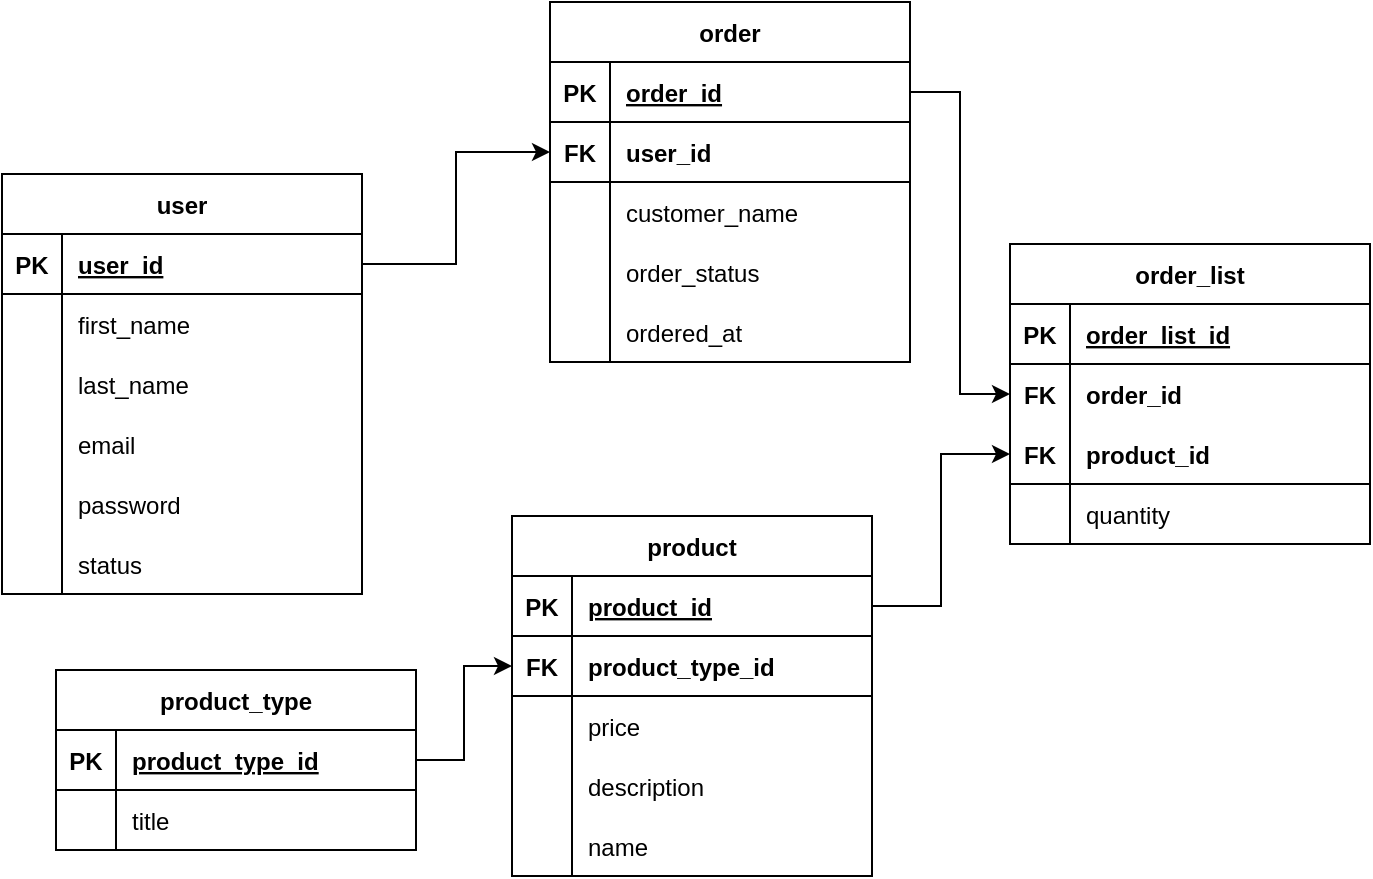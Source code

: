 <mxfile version="20.8.10" type="device"><diagram name="Page-1" id="xNFjLL61Z4mxUO0CC07P"><mxGraphModel dx="796" dy="606" grid="0" gridSize="10" guides="1" tooltips="1" connect="1" arrows="1" fold="1" page="0" pageScale="1" pageWidth="850" pageHeight="1100" math="0" shadow="0"><root><mxCell id="0"/><mxCell id="1" parent="0"/><mxCell id="Sjv86n-7rt3cPaAfTwCf-1" value="user" style="shape=table;startSize=30;container=1;collapsible=1;childLayout=tableLayout;fixedRows=1;rowLines=0;fontStyle=1;align=center;resizeLast=1;" parent="1" vertex="1"><mxGeometry x="342" y="177" width="180" height="210" as="geometry"/></mxCell><mxCell id="Sjv86n-7rt3cPaAfTwCf-2" value="" style="shape=tableRow;horizontal=0;startSize=0;swimlaneHead=0;swimlaneBody=0;fillColor=none;collapsible=0;dropTarget=0;points=[[0,0.5],[1,0.5]];portConstraint=eastwest;top=0;left=0;right=0;bottom=1;" parent="Sjv86n-7rt3cPaAfTwCf-1" vertex="1"><mxGeometry y="30" width="180" height="30" as="geometry"/></mxCell><mxCell id="Sjv86n-7rt3cPaAfTwCf-3" value="PK" style="shape=partialRectangle;connectable=0;fillColor=none;top=0;left=0;bottom=0;right=0;fontStyle=1;overflow=hidden;" parent="Sjv86n-7rt3cPaAfTwCf-2" vertex="1"><mxGeometry width="30" height="30" as="geometry"><mxRectangle width="30" height="30" as="alternateBounds"/></mxGeometry></mxCell><mxCell id="Sjv86n-7rt3cPaAfTwCf-4" value="user_id" style="shape=partialRectangle;connectable=0;fillColor=none;top=0;left=0;bottom=0;right=0;align=left;spacingLeft=6;fontStyle=5;overflow=hidden;" parent="Sjv86n-7rt3cPaAfTwCf-2" vertex="1"><mxGeometry x="30" width="150" height="30" as="geometry"><mxRectangle width="150" height="30" as="alternateBounds"/></mxGeometry></mxCell><mxCell id="Sjv86n-7rt3cPaAfTwCf-5" value="" style="shape=tableRow;horizontal=0;startSize=0;swimlaneHead=0;swimlaneBody=0;fillColor=none;collapsible=0;dropTarget=0;points=[[0,0.5],[1,0.5]];portConstraint=eastwest;top=0;left=0;right=0;bottom=0;" parent="Sjv86n-7rt3cPaAfTwCf-1" vertex="1"><mxGeometry y="60" width="180" height="30" as="geometry"/></mxCell><mxCell id="Sjv86n-7rt3cPaAfTwCf-6" value="" style="shape=partialRectangle;connectable=0;fillColor=none;top=0;left=0;bottom=0;right=0;editable=1;overflow=hidden;" parent="Sjv86n-7rt3cPaAfTwCf-5" vertex="1"><mxGeometry width="30" height="30" as="geometry"><mxRectangle width="30" height="30" as="alternateBounds"/></mxGeometry></mxCell><mxCell id="Sjv86n-7rt3cPaAfTwCf-7" value="first_name" style="shape=partialRectangle;connectable=0;fillColor=none;top=0;left=0;bottom=0;right=0;align=left;spacingLeft=6;overflow=hidden;" parent="Sjv86n-7rt3cPaAfTwCf-5" vertex="1"><mxGeometry x="30" width="150" height="30" as="geometry"><mxRectangle width="150" height="30" as="alternateBounds"/></mxGeometry></mxCell><mxCell id="Sjv86n-7rt3cPaAfTwCf-8" value="" style="shape=tableRow;horizontal=0;startSize=0;swimlaneHead=0;swimlaneBody=0;fillColor=none;collapsible=0;dropTarget=0;points=[[0,0.5],[1,0.5]];portConstraint=eastwest;top=0;left=0;right=0;bottom=0;" parent="Sjv86n-7rt3cPaAfTwCf-1" vertex="1"><mxGeometry y="90" width="180" height="30" as="geometry"/></mxCell><mxCell id="Sjv86n-7rt3cPaAfTwCf-9" value="" style="shape=partialRectangle;connectable=0;fillColor=none;top=0;left=0;bottom=0;right=0;editable=1;overflow=hidden;" parent="Sjv86n-7rt3cPaAfTwCf-8" vertex="1"><mxGeometry width="30" height="30" as="geometry"><mxRectangle width="30" height="30" as="alternateBounds"/></mxGeometry></mxCell><mxCell id="Sjv86n-7rt3cPaAfTwCf-10" value="last_name" style="shape=partialRectangle;connectable=0;fillColor=none;top=0;left=0;bottom=0;right=0;align=left;spacingLeft=6;overflow=hidden;" parent="Sjv86n-7rt3cPaAfTwCf-8" vertex="1"><mxGeometry x="30" width="150" height="30" as="geometry"><mxRectangle width="150" height="30" as="alternateBounds"/></mxGeometry></mxCell><mxCell id="Sjv86n-7rt3cPaAfTwCf-11" value="" style="shape=tableRow;horizontal=0;startSize=0;swimlaneHead=0;swimlaneBody=0;fillColor=none;collapsible=0;dropTarget=0;points=[[0,0.5],[1,0.5]];portConstraint=eastwest;top=0;left=0;right=0;bottom=0;" parent="Sjv86n-7rt3cPaAfTwCf-1" vertex="1"><mxGeometry y="120" width="180" height="30" as="geometry"/></mxCell><mxCell id="Sjv86n-7rt3cPaAfTwCf-12" value="" style="shape=partialRectangle;connectable=0;fillColor=none;top=0;left=0;bottom=0;right=0;editable=1;overflow=hidden;" parent="Sjv86n-7rt3cPaAfTwCf-11" vertex="1"><mxGeometry width="30" height="30" as="geometry"><mxRectangle width="30" height="30" as="alternateBounds"/></mxGeometry></mxCell><mxCell id="Sjv86n-7rt3cPaAfTwCf-13" value="email" style="shape=partialRectangle;connectable=0;fillColor=none;top=0;left=0;bottom=0;right=0;align=left;spacingLeft=6;overflow=hidden;" parent="Sjv86n-7rt3cPaAfTwCf-11" vertex="1"><mxGeometry x="30" width="150" height="30" as="geometry"><mxRectangle width="150" height="30" as="alternateBounds"/></mxGeometry></mxCell><mxCell id="Sjv86n-7rt3cPaAfTwCf-14" value="" style="shape=tableRow;horizontal=0;startSize=0;swimlaneHead=0;swimlaneBody=0;fillColor=none;collapsible=0;dropTarget=0;points=[[0,0.5],[1,0.5]];portConstraint=eastwest;top=0;left=0;right=0;bottom=0;" parent="Sjv86n-7rt3cPaAfTwCf-1" vertex="1"><mxGeometry y="150" width="180" height="30" as="geometry"/></mxCell><mxCell id="Sjv86n-7rt3cPaAfTwCf-15" value="" style="shape=partialRectangle;connectable=0;fillColor=none;top=0;left=0;bottom=0;right=0;editable=1;overflow=hidden;" parent="Sjv86n-7rt3cPaAfTwCf-14" vertex="1"><mxGeometry width="30" height="30" as="geometry"><mxRectangle width="30" height="30" as="alternateBounds"/></mxGeometry></mxCell><mxCell id="Sjv86n-7rt3cPaAfTwCf-16" value="password" style="shape=partialRectangle;connectable=0;fillColor=none;top=0;left=0;bottom=0;right=0;align=left;spacingLeft=6;overflow=hidden;" parent="Sjv86n-7rt3cPaAfTwCf-14" vertex="1"><mxGeometry x="30" width="150" height="30" as="geometry"><mxRectangle width="150" height="30" as="alternateBounds"/></mxGeometry></mxCell><mxCell id="Sjv86n-7rt3cPaAfTwCf-17" value="" style="shape=tableRow;horizontal=0;startSize=0;swimlaneHead=0;swimlaneBody=0;fillColor=none;collapsible=0;dropTarget=0;points=[[0,0.5],[1,0.5]];portConstraint=eastwest;top=0;left=0;right=0;bottom=0;" parent="Sjv86n-7rt3cPaAfTwCf-1" vertex="1"><mxGeometry y="180" width="180" height="30" as="geometry"/></mxCell><mxCell id="Sjv86n-7rt3cPaAfTwCf-18" value="" style="shape=partialRectangle;connectable=0;fillColor=none;top=0;left=0;bottom=0;right=0;editable=1;overflow=hidden;" parent="Sjv86n-7rt3cPaAfTwCf-17" vertex="1"><mxGeometry width="30" height="30" as="geometry"><mxRectangle width="30" height="30" as="alternateBounds"/></mxGeometry></mxCell><mxCell id="Sjv86n-7rt3cPaAfTwCf-19" value="status" style="shape=partialRectangle;connectable=0;fillColor=none;top=0;left=0;bottom=0;right=0;align=left;spacingLeft=6;overflow=hidden;" parent="Sjv86n-7rt3cPaAfTwCf-17" vertex="1"><mxGeometry x="30" width="150" height="30" as="geometry"><mxRectangle width="150" height="30" as="alternateBounds"/></mxGeometry></mxCell><mxCell id="Sjv86n-7rt3cPaAfTwCf-23" value="product" style="shape=table;startSize=30;container=1;collapsible=1;childLayout=tableLayout;fixedRows=1;rowLines=0;fontStyle=1;align=center;resizeLast=1;" parent="1" vertex="1"><mxGeometry x="597" y="348" width="180" height="180" as="geometry"/></mxCell><mxCell id="Sjv86n-7rt3cPaAfTwCf-24" value="" style="shape=tableRow;horizontal=0;startSize=0;swimlaneHead=0;swimlaneBody=0;fillColor=none;collapsible=0;dropTarget=0;points=[[0,0.5],[1,0.5]];portConstraint=eastwest;top=0;left=0;right=0;bottom=1;" parent="Sjv86n-7rt3cPaAfTwCf-23" vertex="1"><mxGeometry y="30" width="180" height="30" as="geometry"/></mxCell><mxCell id="Sjv86n-7rt3cPaAfTwCf-25" value="PK" style="shape=partialRectangle;connectable=0;fillColor=none;top=0;left=0;bottom=0;right=0;fontStyle=1;overflow=hidden;" parent="Sjv86n-7rt3cPaAfTwCf-24" vertex="1"><mxGeometry width="30" height="30" as="geometry"><mxRectangle width="30" height="30" as="alternateBounds"/></mxGeometry></mxCell><mxCell id="Sjv86n-7rt3cPaAfTwCf-26" value="product_id" style="shape=partialRectangle;connectable=0;fillColor=none;top=0;left=0;bottom=0;right=0;align=left;spacingLeft=6;fontStyle=5;overflow=hidden;" parent="Sjv86n-7rt3cPaAfTwCf-24" vertex="1"><mxGeometry x="30" width="150" height="30" as="geometry"><mxRectangle width="150" height="30" as="alternateBounds"/></mxGeometry></mxCell><mxCell id="Sjv86n-7rt3cPaAfTwCf-27" value="" style="shape=tableRow;horizontal=0;startSize=0;swimlaneHead=0;swimlaneBody=0;fillColor=none;collapsible=0;dropTarget=0;points=[[0,0.5],[1,0.5]];portConstraint=eastwest;top=0;left=0;right=0;bottom=1;" parent="Sjv86n-7rt3cPaAfTwCf-23" vertex="1"><mxGeometry y="60" width="180" height="30" as="geometry"/></mxCell><mxCell id="Sjv86n-7rt3cPaAfTwCf-28" value="FK" style="shape=partialRectangle;connectable=0;fillColor=none;top=0;left=0;bottom=0;right=0;editable=1;overflow=hidden;fontStyle=1" parent="Sjv86n-7rt3cPaAfTwCf-27" vertex="1"><mxGeometry width="30" height="30" as="geometry"><mxRectangle width="30" height="30" as="alternateBounds"/></mxGeometry></mxCell><mxCell id="Sjv86n-7rt3cPaAfTwCf-29" value="product_type_id" style="shape=partialRectangle;connectable=0;fillColor=none;top=0;left=0;bottom=0;right=0;align=left;spacingLeft=6;overflow=hidden;fontStyle=1" parent="Sjv86n-7rt3cPaAfTwCf-27" vertex="1"><mxGeometry x="30" width="150" height="30" as="geometry"><mxRectangle width="150" height="30" as="alternateBounds"/></mxGeometry></mxCell><mxCell id="Sjv86n-7rt3cPaAfTwCf-30" value="" style="shape=tableRow;horizontal=0;startSize=0;swimlaneHead=0;swimlaneBody=0;fillColor=none;collapsible=0;dropTarget=0;points=[[0,0.5],[1,0.5]];portConstraint=eastwest;top=0;left=0;right=0;bottom=0;" parent="Sjv86n-7rt3cPaAfTwCf-23" vertex="1"><mxGeometry y="90" width="180" height="30" as="geometry"/></mxCell><mxCell id="Sjv86n-7rt3cPaAfTwCf-31" value="" style="shape=partialRectangle;connectable=0;fillColor=none;top=0;left=0;bottom=0;right=0;editable=1;overflow=hidden;" parent="Sjv86n-7rt3cPaAfTwCf-30" vertex="1"><mxGeometry width="30" height="30" as="geometry"><mxRectangle width="30" height="30" as="alternateBounds"/></mxGeometry></mxCell><mxCell id="Sjv86n-7rt3cPaAfTwCf-32" value="price" style="shape=partialRectangle;connectable=0;fillColor=none;top=0;left=0;bottom=0;right=0;align=left;spacingLeft=6;overflow=hidden;" parent="Sjv86n-7rt3cPaAfTwCf-30" vertex="1"><mxGeometry x="30" width="150" height="30" as="geometry"><mxRectangle width="150" height="30" as="alternateBounds"/></mxGeometry></mxCell><mxCell id="Sjv86n-7rt3cPaAfTwCf-36" value="" style="shape=tableRow;horizontal=0;startSize=0;swimlaneHead=0;swimlaneBody=0;fillColor=none;collapsible=0;dropTarget=0;points=[[0,0.5],[1,0.5]];portConstraint=eastwest;top=0;left=0;right=0;bottom=0;" parent="Sjv86n-7rt3cPaAfTwCf-23" vertex="1"><mxGeometry y="120" width="180" height="30" as="geometry"/></mxCell><mxCell id="Sjv86n-7rt3cPaAfTwCf-37" value="" style="shape=partialRectangle;connectable=0;fillColor=none;top=0;left=0;bottom=0;right=0;editable=1;overflow=hidden;" parent="Sjv86n-7rt3cPaAfTwCf-36" vertex="1"><mxGeometry width="30" height="30" as="geometry"><mxRectangle width="30" height="30" as="alternateBounds"/></mxGeometry></mxCell><mxCell id="Sjv86n-7rt3cPaAfTwCf-38" value="description" style="shape=partialRectangle;connectable=0;fillColor=none;top=0;left=0;bottom=0;right=0;align=left;spacingLeft=6;overflow=hidden;" parent="Sjv86n-7rt3cPaAfTwCf-36" vertex="1"><mxGeometry x="30" width="150" height="30" as="geometry"><mxRectangle width="150" height="30" as="alternateBounds"/></mxGeometry></mxCell><mxCell id="Sjv86n-7rt3cPaAfTwCf-90" value="" style="shape=tableRow;horizontal=0;startSize=0;swimlaneHead=0;swimlaneBody=0;fillColor=none;collapsible=0;dropTarget=0;points=[[0,0.5],[1,0.5]];portConstraint=eastwest;top=0;left=0;right=0;bottom=0;" parent="Sjv86n-7rt3cPaAfTwCf-23" vertex="1"><mxGeometry y="150" width="180" height="30" as="geometry"/></mxCell><mxCell id="Sjv86n-7rt3cPaAfTwCf-91" value="" style="shape=partialRectangle;connectable=0;fillColor=none;top=0;left=0;bottom=0;right=0;editable=1;overflow=hidden;" parent="Sjv86n-7rt3cPaAfTwCf-90" vertex="1"><mxGeometry width="30" height="30" as="geometry"><mxRectangle width="30" height="30" as="alternateBounds"/></mxGeometry></mxCell><mxCell id="Sjv86n-7rt3cPaAfTwCf-92" value="name" style="shape=partialRectangle;connectable=0;fillColor=none;top=0;left=0;bottom=0;right=0;align=left;spacingLeft=6;overflow=hidden;" parent="Sjv86n-7rt3cPaAfTwCf-90" vertex="1"><mxGeometry x="30" width="150" height="30" as="geometry"><mxRectangle width="150" height="30" as="alternateBounds"/></mxGeometry></mxCell><mxCell id="Sjv86n-7rt3cPaAfTwCf-39" value="order" style="shape=table;startSize=30;container=1;collapsible=1;childLayout=tableLayout;fixedRows=1;rowLines=0;fontStyle=1;align=center;resizeLast=1;" parent="1" vertex="1"><mxGeometry x="616" y="91" width="180" height="180" as="geometry"/></mxCell><mxCell id="Sjv86n-7rt3cPaAfTwCf-40" value="" style="shape=tableRow;horizontal=0;startSize=0;swimlaneHead=0;swimlaneBody=0;fillColor=none;collapsible=0;dropTarget=0;points=[[0,0.5],[1,0.5]];portConstraint=eastwest;top=0;left=0;right=0;bottom=1;" parent="Sjv86n-7rt3cPaAfTwCf-39" vertex="1"><mxGeometry y="30" width="180" height="30" as="geometry"/></mxCell><mxCell id="Sjv86n-7rt3cPaAfTwCf-41" value="PK" style="shape=partialRectangle;connectable=0;fillColor=none;top=0;left=0;bottom=0;right=0;fontStyle=1;overflow=hidden;" parent="Sjv86n-7rt3cPaAfTwCf-40" vertex="1"><mxGeometry width="30" height="30" as="geometry"><mxRectangle width="30" height="30" as="alternateBounds"/></mxGeometry></mxCell><mxCell id="Sjv86n-7rt3cPaAfTwCf-42" value="order_id" style="shape=partialRectangle;connectable=0;fillColor=none;top=0;left=0;bottom=0;right=0;align=left;spacingLeft=6;fontStyle=5;overflow=hidden;" parent="Sjv86n-7rt3cPaAfTwCf-40" vertex="1"><mxGeometry x="30" width="150" height="30" as="geometry"><mxRectangle width="150" height="30" as="alternateBounds"/></mxGeometry></mxCell><mxCell id="Sjv86n-7rt3cPaAfTwCf-43" value="" style="shape=tableRow;horizontal=0;startSize=0;swimlaneHead=0;swimlaneBody=0;fillColor=none;collapsible=0;dropTarget=0;points=[[0,0.5],[1,0.5]];portConstraint=eastwest;top=0;left=0;right=0;bottom=1;" parent="Sjv86n-7rt3cPaAfTwCf-39" vertex="1"><mxGeometry y="60" width="180" height="30" as="geometry"/></mxCell><mxCell id="Sjv86n-7rt3cPaAfTwCf-44" value="FK" style="shape=partialRectangle;connectable=0;fillColor=none;top=0;left=0;bottom=0;right=0;editable=1;overflow=hidden;fontStyle=1" parent="Sjv86n-7rt3cPaAfTwCf-43" vertex="1"><mxGeometry width="30" height="30" as="geometry"><mxRectangle width="30" height="30" as="alternateBounds"/></mxGeometry></mxCell><mxCell id="Sjv86n-7rt3cPaAfTwCf-45" value="user_id" style="shape=partialRectangle;connectable=0;fillColor=none;top=0;left=0;bottom=0;right=0;align=left;spacingLeft=6;overflow=hidden;fontStyle=1" parent="Sjv86n-7rt3cPaAfTwCf-43" vertex="1"><mxGeometry x="30" width="150" height="30" as="geometry"><mxRectangle width="150" height="30" as="alternateBounds"/></mxGeometry></mxCell><mxCell id="Sjv86n-7rt3cPaAfTwCf-46" value="" style="shape=tableRow;horizontal=0;startSize=0;swimlaneHead=0;swimlaneBody=0;fillColor=none;collapsible=0;dropTarget=0;points=[[0,0.5],[1,0.5]];portConstraint=eastwest;top=0;left=0;right=0;bottom=0;" parent="Sjv86n-7rt3cPaAfTwCf-39" vertex="1"><mxGeometry y="90" width="180" height="30" as="geometry"/></mxCell><mxCell id="Sjv86n-7rt3cPaAfTwCf-47" value="" style="shape=partialRectangle;connectable=0;fillColor=none;top=0;left=0;bottom=0;right=0;editable=1;overflow=hidden;" parent="Sjv86n-7rt3cPaAfTwCf-46" vertex="1"><mxGeometry width="30" height="30" as="geometry"><mxRectangle width="30" height="30" as="alternateBounds"/></mxGeometry></mxCell><mxCell id="Sjv86n-7rt3cPaAfTwCf-48" value="customer_name" style="shape=partialRectangle;connectable=0;fillColor=none;top=0;left=0;bottom=0;right=0;align=left;spacingLeft=6;overflow=hidden;" parent="Sjv86n-7rt3cPaAfTwCf-46" vertex="1"><mxGeometry x="30" width="150" height="30" as="geometry"><mxRectangle width="150" height="30" as="alternateBounds"/></mxGeometry></mxCell><mxCell id="Sjv86n-7rt3cPaAfTwCf-49" value="" style="shape=tableRow;horizontal=0;startSize=0;swimlaneHead=0;swimlaneBody=0;fillColor=none;collapsible=0;dropTarget=0;points=[[0,0.5],[1,0.5]];portConstraint=eastwest;top=0;left=0;right=0;bottom=0;" parent="Sjv86n-7rt3cPaAfTwCf-39" vertex="1"><mxGeometry y="120" width="180" height="30" as="geometry"/></mxCell><mxCell id="Sjv86n-7rt3cPaAfTwCf-50" value="" style="shape=partialRectangle;connectable=0;fillColor=none;top=0;left=0;bottom=0;right=0;editable=1;overflow=hidden;" parent="Sjv86n-7rt3cPaAfTwCf-49" vertex="1"><mxGeometry width="30" height="30" as="geometry"><mxRectangle width="30" height="30" as="alternateBounds"/></mxGeometry></mxCell><mxCell id="Sjv86n-7rt3cPaAfTwCf-51" value="order_status" style="shape=partialRectangle;connectable=0;fillColor=none;top=0;left=0;bottom=0;right=0;align=left;spacingLeft=6;overflow=hidden;" parent="Sjv86n-7rt3cPaAfTwCf-49" vertex="1"><mxGeometry x="30" width="150" height="30" as="geometry"><mxRectangle width="150" height="30" as="alternateBounds"/></mxGeometry></mxCell><mxCell id="Sjv86n-7rt3cPaAfTwCf-52" value="" style="shape=tableRow;horizontal=0;startSize=0;swimlaneHead=0;swimlaneBody=0;fillColor=none;collapsible=0;dropTarget=0;points=[[0,0.5],[1,0.5]];portConstraint=eastwest;top=0;left=0;right=0;bottom=0;" parent="Sjv86n-7rt3cPaAfTwCf-39" vertex="1"><mxGeometry y="150" width="180" height="30" as="geometry"/></mxCell><mxCell id="Sjv86n-7rt3cPaAfTwCf-53" value="" style="shape=partialRectangle;connectable=0;fillColor=none;top=0;left=0;bottom=0;right=0;editable=1;overflow=hidden;" parent="Sjv86n-7rt3cPaAfTwCf-52" vertex="1"><mxGeometry width="30" height="30" as="geometry"><mxRectangle width="30" height="30" as="alternateBounds"/></mxGeometry></mxCell><mxCell id="Sjv86n-7rt3cPaAfTwCf-54" value="ordered_at" style="shape=partialRectangle;connectable=0;fillColor=none;top=0;left=0;bottom=0;right=0;align=left;spacingLeft=6;overflow=hidden;" parent="Sjv86n-7rt3cPaAfTwCf-52" vertex="1"><mxGeometry x="30" width="150" height="30" as="geometry"><mxRectangle width="150" height="30" as="alternateBounds"/></mxGeometry></mxCell><mxCell id="Sjv86n-7rt3cPaAfTwCf-61" value="order_list" style="shape=table;startSize=30;container=1;collapsible=1;childLayout=tableLayout;fixedRows=1;rowLines=0;fontStyle=1;align=center;resizeLast=1;" parent="1" vertex="1"><mxGeometry x="846" y="212" width="180" height="150" as="geometry"/></mxCell><mxCell id="Sjv86n-7rt3cPaAfTwCf-62" value="" style="shape=tableRow;horizontal=0;startSize=0;swimlaneHead=0;swimlaneBody=0;fillColor=none;collapsible=0;dropTarget=0;points=[[0,0.5],[1,0.5]];portConstraint=eastwest;top=0;left=0;right=0;bottom=1;" parent="Sjv86n-7rt3cPaAfTwCf-61" vertex="1"><mxGeometry y="30" width="180" height="30" as="geometry"/></mxCell><mxCell id="Sjv86n-7rt3cPaAfTwCf-63" value="PK" style="shape=partialRectangle;connectable=0;fillColor=none;top=0;left=0;bottom=0;right=0;fontStyle=1;overflow=hidden;" parent="Sjv86n-7rt3cPaAfTwCf-62" vertex="1"><mxGeometry width="30" height="30" as="geometry"><mxRectangle width="30" height="30" as="alternateBounds"/></mxGeometry></mxCell><mxCell id="Sjv86n-7rt3cPaAfTwCf-64" value="order_list_id" style="shape=partialRectangle;connectable=0;fillColor=none;top=0;left=0;bottom=0;right=0;align=left;spacingLeft=6;fontStyle=5;overflow=hidden;" parent="Sjv86n-7rt3cPaAfTwCf-62" vertex="1"><mxGeometry x="30" width="150" height="30" as="geometry"><mxRectangle width="150" height="30" as="alternateBounds"/></mxGeometry></mxCell><mxCell id="Sjv86n-7rt3cPaAfTwCf-68" value="" style="shape=tableRow;horizontal=0;startSize=0;swimlaneHead=0;swimlaneBody=0;fillColor=none;collapsible=0;dropTarget=0;points=[[0,0.5],[1,0.5]];portConstraint=eastwest;top=0;left=0;right=0;bottom=0;fontStyle=1" parent="Sjv86n-7rt3cPaAfTwCf-61" vertex="1"><mxGeometry y="60" width="180" height="30" as="geometry"/></mxCell><mxCell id="Sjv86n-7rt3cPaAfTwCf-69" value="FK" style="shape=partialRectangle;connectable=0;fillColor=none;top=0;left=0;bottom=0;right=0;editable=1;overflow=hidden;fontStyle=1" parent="Sjv86n-7rt3cPaAfTwCf-68" vertex="1"><mxGeometry width="30" height="30" as="geometry"><mxRectangle width="30" height="30" as="alternateBounds"/></mxGeometry></mxCell><mxCell id="Sjv86n-7rt3cPaAfTwCf-70" value="order_id" style="shape=partialRectangle;connectable=0;fillColor=none;top=0;left=0;bottom=0;right=0;align=left;spacingLeft=6;overflow=hidden;fontStyle=1" parent="Sjv86n-7rt3cPaAfTwCf-68" vertex="1"><mxGeometry x="30" width="150" height="30" as="geometry"><mxRectangle width="150" height="30" as="alternateBounds"/></mxGeometry></mxCell><mxCell id="Sjv86n-7rt3cPaAfTwCf-65" value="" style="shape=tableRow;horizontal=0;startSize=0;swimlaneHead=0;swimlaneBody=0;fillColor=none;collapsible=0;dropTarget=0;points=[[0,0.5],[1,0.5]];portConstraint=eastwest;top=0;left=0;right=0;bottom=1;fontStyle=1" parent="Sjv86n-7rt3cPaAfTwCf-61" vertex="1"><mxGeometry y="90" width="180" height="30" as="geometry"/></mxCell><mxCell id="Sjv86n-7rt3cPaAfTwCf-66" value="FK" style="shape=partialRectangle;connectable=0;fillColor=none;top=0;left=0;bottom=0;right=0;editable=1;overflow=hidden;fontStyle=1" parent="Sjv86n-7rt3cPaAfTwCf-65" vertex="1"><mxGeometry width="30" height="30" as="geometry"><mxRectangle width="30" height="30" as="alternateBounds"/></mxGeometry></mxCell><mxCell id="Sjv86n-7rt3cPaAfTwCf-67" value="product_id" style="shape=partialRectangle;connectable=0;fillColor=none;top=0;left=0;bottom=0;right=0;align=left;spacingLeft=6;overflow=hidden;fontStyle=1" parent="Sjv86n-7rt3cPaAfTwCf-65" vertex="1"><mxGeometry x="30" width="150" height="30" as="geometry"><mxRectangle width="150" height="30" as="alternateBounds"/></mxGeometry></mxCell><mxCell id="Sjv86n-7rt3cPaAfTwCf-71" value="" style="shape=tableRow;horizontal=0;startSize=0;swimlaneHead=0;swimlaneBody=0;fillColor=none;collapsible=0;dropTarget=0;points=[[0,0.5],[1,0.5]];portConstraint=eastwest;top=0;left=0;right=0;bottom=0;" parent="Sjv86n-7rt3cPaAfTwCf-61" vertex="1"><mxGeometry y="120" width="180" height="30" as="geometry"/></mxCell><mxCell id="Sjv86n-7rt3cPaAfTwCf-72" value="" style="shape=partialRectangle;connectable=0;fillColor=none;top=0;left=0;bottom=0;right=0;editable=1;overflow=hidden;" parent="Sjv86n-7rt3cPaAfTwCf-71" vertex="1"><mxGeometry width="30" height="30" as="geometry"><mxRectangle width="30" height="30" as="alternateBounds"/></mxGeometry></mxCell><mxCell id="Sjv86n-7rt3cPaAfTwCf-73" value="quantity" style="shape=partialRectangle;connectable=0;fillColor=none;top=0;left=0;bottom=0;right=0;align=left;spacingLeft=6;overflow=hidden;" parent="Sjv86n-7rt3cPaAfTwCf-71" vertex="1"><mxGeometry x="30" width="150" height="30" as="geometry"><mxRectangle width="150" height="30" as="alternateBounds"/></mxGeometry></mxCell><mxCell id="Sjv86n-7rt3cPaAfTwCf-74" style="edgeStyle=orthogonalEdgeStyle;rounded=0;orthogonalLoop=1;jettySize=auto;html=1;entryX=0;entryY=0.5;entryDx=0;entryDy=0;" parent="1" source="Sjv86n-7rt3cPaAfTwCf-24" target="Sjv86n-7rt3cPaAfTwCf-65" edge="1"><mxGeometry relative="1" as="geometry"/></mxCell><mxCell id="Sjv86n-7rt3cPaAfTwCf-75" style="edgeStyle=orthogonalEdgeStyle;rounded=0;orthogonalLoop=1;jettySize=auto;html=1;entryX=0;entryY=0.5;entryDx=0;entryDy=0;" parent="1" source="Sjv86n-7rt3cPaAfTwCf-40" target="Sjv86n-7rt3cPaAfTwCf-68" edge="1"><mxGeometry relative="1" as="geometry"/></mxCell><mxCell id="Sjv86n-7rt3cPaAfTwCf-76" style="edgeStyle=orthogonalEdgeStyle;rounded=0;orthogonalLoop=1;jettySize=auto;html=1;entryX=0;entryY=0.5;entryDx=0;entryDy=0;" parent="1" source="Sjv86n-7rt3cPaAfTwCf-2" target="Sjv86n-7rt3cPaAfTwCf-43" edge="1"><mxGeometry relative="1" as="geometry"/></mxCell><mxCell id="Sjv86n-7rt3cPaAfTwCf-77" value="product_type" style="shape=table;startSize=30;container=1;collapsible=1;childLayout=tableLayout;fixedRows=1;rowLines=0;fontStyle=1;align=center;resizeLast=1;" parent="1" vertex="1"><mxGeometry x="369" y="425" width="180" height="90" as="geometry"/></mxCell><mxCell id="Sjv86n-7rt3cPaAfTwCf-78" value="" style="shape=tableRow;horizontal=0;startSize=0;swimlaneHead=0;swimlaneBody=0;fillColor=none;collapsible=0;dropTarget=0;points=[[0,0.5],[1,0.5]];portConstraint=eastwest;top=0;left=0;right=0;bottom=1;" parent="Sjv86n-7rt3cPaAfTwCf-77" vertex="1"><mxGeometry y="30" width="180" height="30" as="geometry"/></mxCell><mxCell id="Sjv86n-7rt3cPaAfTwCf-79" value="PK" style="shape=partialRectangle;connectable=0;fillColor=none;top=0;left=0;bottom=0;right=0;fontStyle=1;overflow=hidden;" parent="Sjv86n-7rt3cPaAfTwCf-78" vertex="1"><mxGeometry width="30" height="30" as="geometry"><mxRectangle width="30" height="30" as="alternateBounds"/></mxGeometry></mxCell><mxCell id="Sjv86n-7rt3cPaAfTwCf-80" value="product_type_id" style="shape=partialRectangle;connectable=0;fillColor=none;top=0;left=0;bottom=0;right=0;align=left;spacingLeft=6;fontStyle=5;overflow=hidden;" parent="Sjv86n-7rt3cPaAfTwCf-78" vertex="1"><mxGeometry x="30" width="150" height="30" as="geometry"><mxRectangle width="150" height="30" as="alternateBounds"/></mxGeometry></mxCell><mxCell id="Sjv86n-7rt3cPaAfTwCf-81" value="" style="shape=tableRow;horizontal=0;startSize=0;swimlaneHead=0;swimlaneBody=0;fillColor=none;collapsible=0;dropTarget=0;points=[[0,0.5],[1,0.5]];portConstraint=eastwest;top=0;left=0;right=0;bottom=0;" parent="Sjv86n-7rt3cPaAfTwCf-77" vertex="1"><mxGeometry y="60" width="180" height="30" as="geometry"/></mxCell><mxCell id="Sjv86n-7rt3cPaAfTwCf-82" value="" style="shape=partialRectangle;connectable=0;fillColor=none;top=0;left=0;bottom=0;right=0;editable=1;overflow=hidden;" parent="Sjv86n-7rt3cPaAfTwCf-81" vertex="1"><mxGeometry width="30" height="30" as="geometry"><mxRectangle width="30" height="30" as="alternateBounds"/></mxGeometry></mxCell><mxCell id="Sjv86n-7rt3cPaAfTwCf-83" value="title" style="shape=partialRectangle;connectable=0;fillColor=none;top=0;left=0;bottom=0;right=0;align=left;spacingLeft=6;overflow=hidden;" parent="Sjv86n-7rt3cPaAfTwCf-81" vertex="1"><mxGeometry x="30" width="150" height="30" as="geometry"><mxRectangle width="150" height="30" as="alternateBounds"/></mxGeometry></mxCell><mxCell id="Sjv86n-7rt3cPaAfTwCf-93" style="edgeStyle=orthogonalEdgeStyle;rounded=0;orthogonalLoop=1;jettySize=auto;html=1;" parent="1" source="Sjv86n-7rt3cPaAfTwCf-78" target="Sjv86n-7rt3cPaAfTwCf-27" edge="1"><mxGeometry relative="1" as="geometry"/></mxCell></root></mxGraphModel></diagram></mxfile>